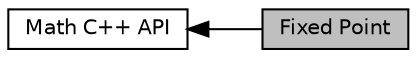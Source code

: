 digraph "Fixed Point"
{
  edge [fontname="Helvetica",fontsize="10",labelfontname="Helvetica",labelfontsize="10"];
  node [fontname="Helvetica",fontsize="10",shape=record];
  rankdir=LR;
  Node0 [label="Fixed Point",height=0.2,width=0.4,color="black", fillcolor="grey75", style="filled", fontcolor="black"];
  Node1 [label="Math C++ API",height=0.2,width=0.4,color="black", fillcolor="white", style="filled",URL="$group__mathcppapi.html",tooltip="Defines common math functions and helper types. "];
  Node1->Node0 [shape=plaintext, dir="back", style="solid"];
}
